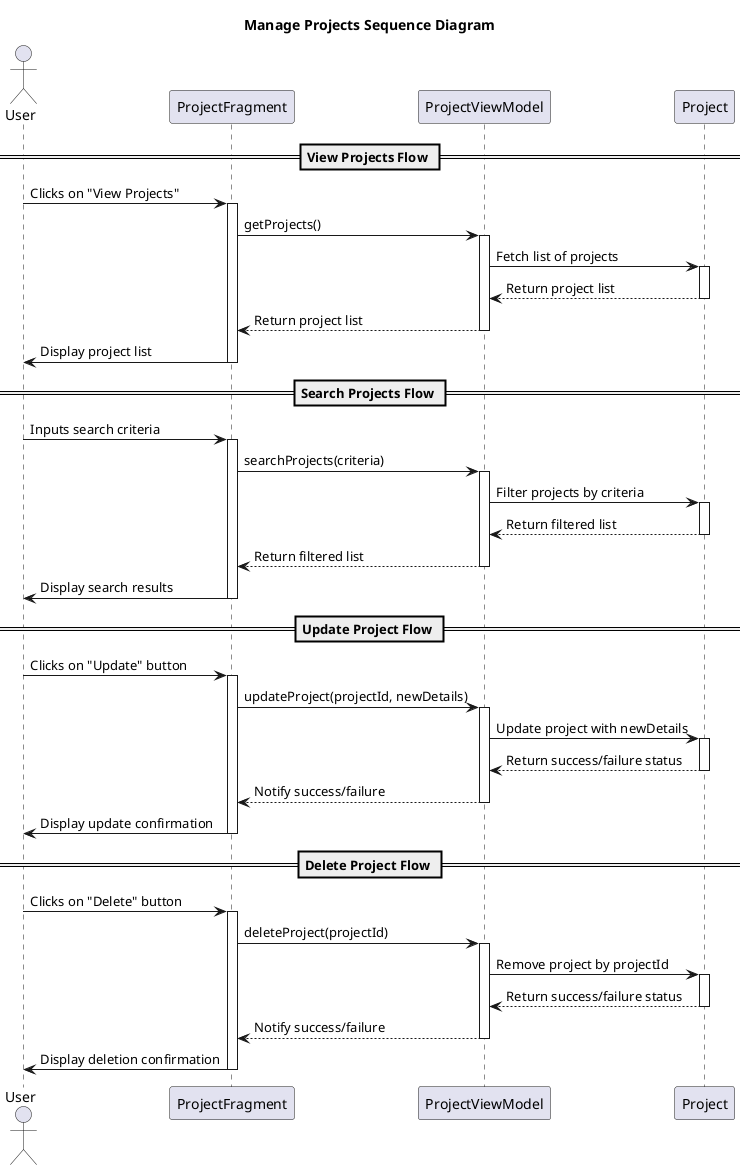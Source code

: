 @startuml ManageProjectSequenceDiagram
Title Manage Projects Sequence Diagram

actor User

participant "ProjectFragment" as Fragment
participant "ProjectViewModel" as ViewModel
participant "Project" as ProjectModel

== View Projects Flow ==
User -> Fragment: Clicks on "View Projects"
activate Fragment
Fragment -> ViewModel: getProjects()
activate ViewModel
ViewModel -> ProjectModel: Fetch list of projects
activate ProjectModel
ProjectModel --> ViewModel: Return project list
deactivate ProjectModel
ViewModel --> Fragment: Return project list
deactivate ViewModel
Fragment -> User: Display project list
deactivate Fragment

== Search Projects Flow ==
User -> Fragment: Inputs search criteria
activate Fragment
Fragment -> ViewModel: searchProjects(criteria)
activate ViewModel
ViewModel -> ProjectModel: Filter projects by criteria
activate ProjectModel
ProjectModel --> ViewModel: Return filtered list
deactivate ProjectModel
ViewModel --> Fragment: Return filtered list
deactivate ViewModel
Fragment -> User: Display search results
deactivate Fragment

== Update Project Flow ==
User -> Fragment: Clicks on "Update" button
activate Fragment
Fragment -> ViewModel: updateProject(projectId, newDetails)
activate ViewModel
ViewModel -> ProjectModel: Update project with newDetails
activate ProjectModel
ProjectModel --> ViewModel: Return success/failure status
deactivate ProjectModel
ViewModel --> Fragment: Notify success/failure
deactivate ViewModel
Fragment -> User: Display update confirmation
deactivate Fragment

== Delete Project Flow ==
User -> Fragment: Clicks on "Delete" button
activate Fragment
Fragment -> ViewModel: deleteProject(projectId)
activate ViewModel
ViewModel -> ProjectModel: Remove project by projectId
activate ProjectModel
ProjectModel --> ViewModel: Return success/failure status
deactivate ProjectModel
ViewModel --> Fragment: Notify success/failure
deactivate ViewModel
Fragment -> User: Display deletion confirmation
deactivate Fragment

@enduml

